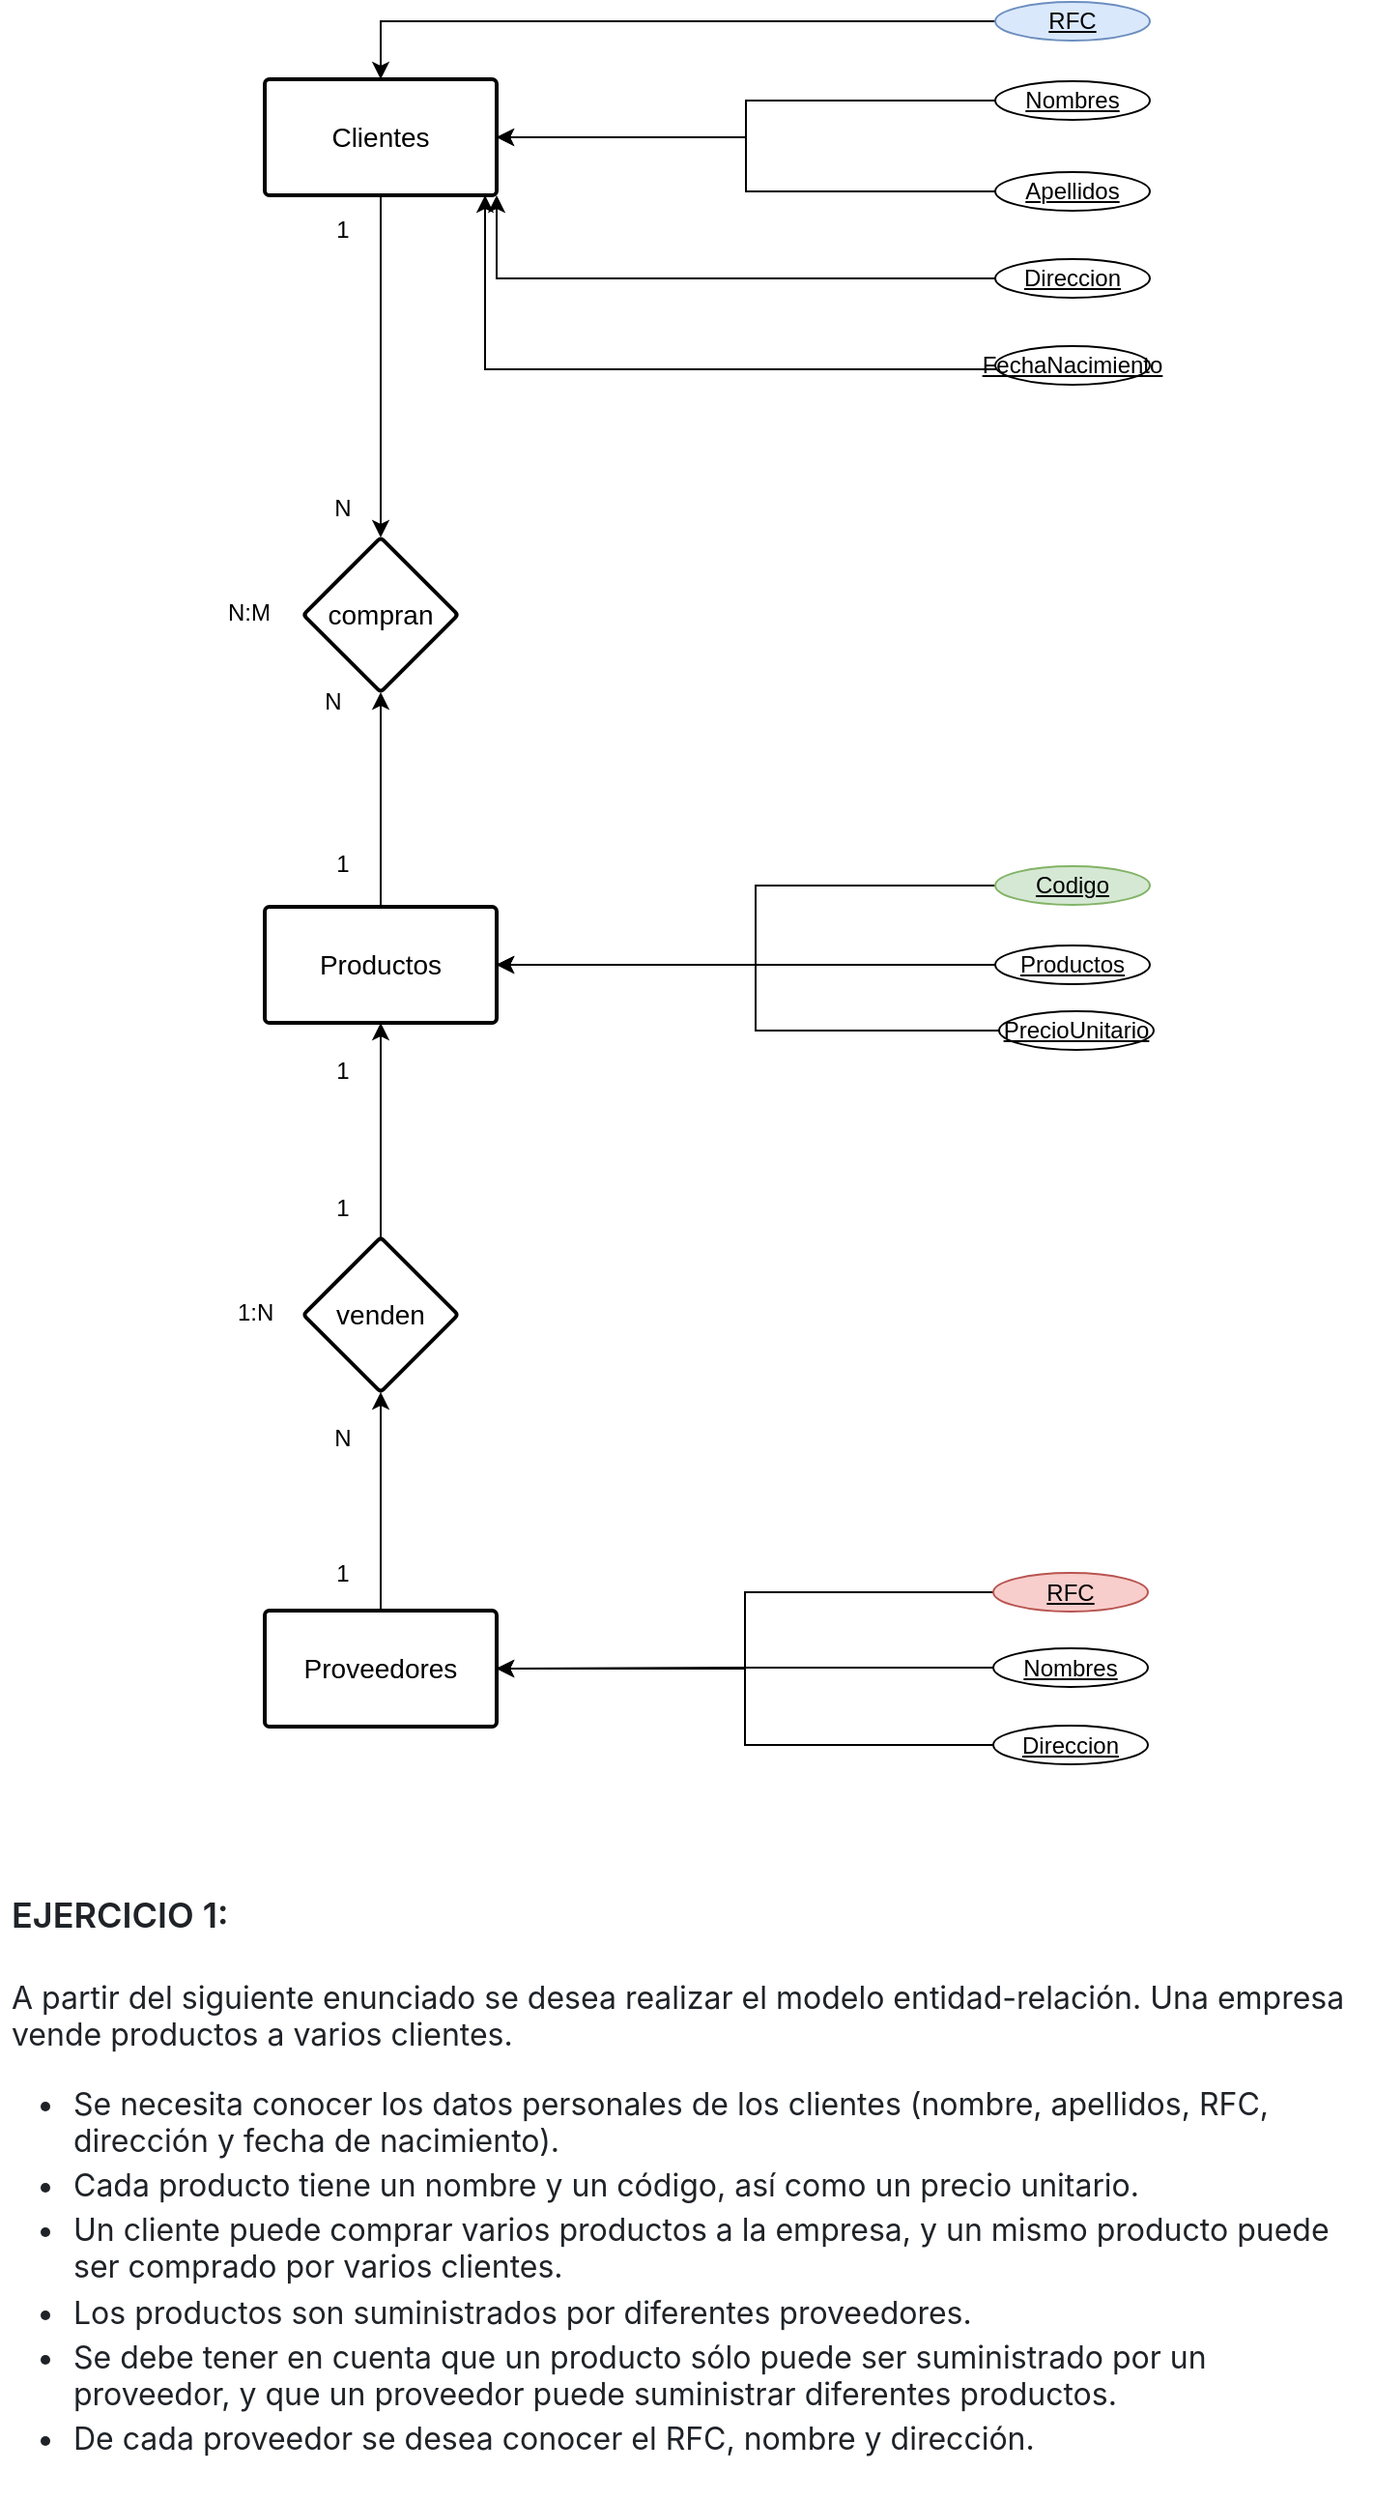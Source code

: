 <mxfile version="22.0.4" type="github" pages="4">
  <diagram name="Ejercicio 1" id="FrBDQu9QCX3IIZR1dz-c">
    <mxGraphModel dx="1313" dy="891" grid="1" gridSize="10" guides="1" tooltips="1" connect="1" arrows="1" fold="1" page="1" pageScale="1" pageWidth="827" pageHeight="1169" math="0" shadow="0">
      <root>
        <mxCell id="0" />
        <mxCell id="1" parent="0" />
        <mxCell id="JGm3yhqLxZ4rhfQcIqwh-120" value="" style="edgeStyle=orthogonalEdgeStyle;rounded=0;orthogonalLoop=1;jettySize=auto;html=1;" parent="1" source="JGm3yhqLxZ4rhfQcIqwh-121" target="JGm3yhqLxZ4rhfQcIqwh-130" edge="1">
          <mxGeometry relative="1" as="geometry" />
        </mxCell>
        <mxCell id="JGm3yhqLxZ4rhfQcIqwh-121" value="RFC" style="ellipse;whiteSpace=wrap;html=1;align=center;fontStyle=4;fillColor=#dae8fc;strokeColor=#6c8ebf;" parent="1" vertex="1">
          <mxGeometry x="574" y="92" width="80" height="20" as="geometry" />
        </mxCell>
        <mxCell id="JGm3yhqLxZ4rhfQcIqwh-122" value="" style="edgeStyle=orthogonalEdgeStyle;rounded=0;orthogonalLoop=1;jettySize=auto;html=1;" parent="1" source="JGm3yhqLxZ4rhfQcIqwh-130" target="JGm3yhqLxZ4rhfQcIqwh-124" edge="1">
          <mxGeometry relative="1" as="geometry">
            <mxPoint x="196" y="117.0" as="sourcePoint" />
          </mxGeometry>
        </mxCell>
        <mxCell id="JGm3yhqLxZ4rhfQcIqwh-123" value="" style="edgeStyle=orthogonalEdgeStyle;rounded=0;orthogonalLoop=1;jettySize=auto;html=1;" parent="1" source="JGm3yhqLxZ4rhfQcIqwh-126" target="JGm3yhqLxZ4rhfQcIqwh-124" edge="1">
          <mxGeometry relative="1" as="geometry" />
        </mxCell>
        <mxCell id="JGm3yhqLxZ4rhfQcIqwh-124" value="compran" style="rhombus;whiteSpace=wrap;html=1;fontSize=14;fontStyle=0;startSize=50;rounded=1;strokeWidth=2;shadow=0;dashed=0;arcSize=4;" parent="1" vertex="1">
          <mxGeometry x="216" y="369" width="80" height="80" as="geometry" />
        </mxCell>
        <mxCell id="JGm3yhqLxZ4rhfQcIqwh-125" value="" style="edgeStyle=orthogonalEdgeStyle;rounded=0;orthogonalLoop=1;jettySize=auto;html=1;" parent="1" source="JGm3yhqLxZ4rhfQcIqwh-128" target="JGm3yhqLxZ4rhfQcIqwh-126" edge="1">
          <mxGeometry relative="1" as="geometry" />
        </mxCell>
        <mxCell id="JGm3yhqLxZ4rhfQcIqwh-126" value="Productos" style="whiteSpace=wrap;html=1;fontSize=14;fontStyle=0;startSize=50;rounded=1;strokeWidth=2;shadow=0;dashed=0;arcSize=4;" parent="1" vertex="1">
          <mxGeometry x="196" y="560" width="120" height="60" as="geometry" />
        </mxCell>
        <mxCell id="JGm3yhqLxZ4rhfQcIqwh-127" value="" style="edgeStyle=orthogonalEdgeStyle;rounded=0;orthogonalLoop=1;jettySize=auto;html=1;" parent="1" source="JGm3yhqLxZ4rhfQcIqwh-129" target="JGm3yhqLxZ4rhfQcIqwh-128" edge="1">
          <mxGeometry relative="1" as="geometry" />
        </mxCell>
        <mxCell id="JGm3yhqLxZ4rhfQcIqwh-128" value="venden" style="rhombus;whiteSpace=wrap;html=1;fontSize=14;fontStyle=0;startSize=50;rounded=1;strokeWidth=2;shadow=0;dashed=0;arcSize=4;" parent="1" vertex="1">
          <mxGeometry x="216" y="731" width="80" height="80" as="geometry" />
        </mxCell>
        <mxCell id="JGm3yhqLxZ4rhfQcIqwh-129" value="Proveedores" style="whiteSpace=wrap;html=1;fontSize=14;fontStyle=0;startSize=50;rounded=1;strokeWidth=2;shadow=0;dashed=0;arcSize=4;" parent="1" vertex="1">
          <mxGeometry x="196" y="924" width="120" height="60" as="geometry" />
        </mxCell>
        <mxCell id="JGm3yhqLxZ4rhfQcIqwh-130" value="Clientes" style="whiteSpace=wrap;html=1;fontSize=14;fontStyle=0;startSize=50;rounded=1;strokeWidth=2;shadow=0;dashed=0;arcSize=4;" parent="1" vertex="1">
          <mxGeometry x="196" y="132" width="120" height="60" as="geometry" />
        </mxCell>
        <mxCell id="JGm3yhqLxZ4rhfQcIqwh-131" value="1" style="text;html=1;align=center;verticalAlign=middle;resizable=0;points=[];autosize=1;strokeColor=none;fillColor=none;" parent="1" vertex="1">
          <mxGeometry x="221" y="195" width="30" height="30" as="geometry" />
        </mxCell>
        <mxCell id="JGm3yhqLxZ4rhfQcIqwh-132" value="" style="edgeStyle=orthogonalEdgeStyle;rounded=0;orthogonalLoop=1;jettySize=auto;html=1;" parent="1" source="JGm3yhqLxZ4rhfQcIqwh-133" target="JGm3yhqLxZ4rhfQcIqwh-130" edge="1">
          <mxGeometry relative="1" as="geometry">
            <Array as="points">
              <mxPoint x="310" y="282" />
            </Array>
          </mxGeometry>
        </mxCell>
        <mxCell id="JGm3yhqLxZ4rhfQcIqwh-133" value="FechaNacimiento" style="ellipse;whiteSpace=wrap;html=1;align=center;fontStyle=4;" parent="1" vertex="1">
          <mxGeometry x="574" y="270" width="80" height="20" as="geometry" />
        </mxCell>
        <mxCell id="JGm3yhqLxZ4rhfQcIqwh-134" value="" style="edgeStyle=orthogonalEdgeStyle;rounded=0;orthogonalLoop=1;jettySize=auto;html=1;" parent="1" source="JGm3yhqLxZ4rhfQcIqwh-135" target="JGm3yhqLxZ4rhfQcIqwh-130" edge="1">
          <mxGeometry relative="1" as="geometry">
            <Array as="points">
              <mxPoint x="316" y="235" />
            </Array>
          </mxGeometry>
        </mxCell>
        <mxCell id="JGm3yhqLxZ4rhfQcIqwh-135" value="Direccion" style="ellipse;whiteSpace=wrap;html=1;align=center;fontStyle=4;" parent="1" vertex="1">
          <mxGeometry x="574" y="225" width="80" height="20" as="geometry" />
        </mxCell>
        <mxCell id="JGm3yhqLxZ4rhfQcIqwh-136" value="" style="edgeStyle=orthogonalEdgeStyle;rounded=0;orthogonalLoop=1;jettySize=auto;html=1;" parent="1" source="JGm3yhqLxZ4rhfQcIqwh-137" target="JGm3yhqLxZ4rhfQcIqwh-130" edge="1">
          <mxGeometry relative="1" as="geometry" />
        </mxCell>
        <mxCell id="JGm3yhqLxZ4rhfQcIqwh-137" value="Apellidos&lt;br&gt;" style="ellipse;whiteSpace=wrap;html=1;align=center;fontStyle=4;" parent="1" vertex="1">
          <mxGeometry x="574" y="180" width="80" height="20" as="geometry" />
        </mxCell>
        <mxCell id="JGm3yhqLxZ4rhfQcIqwh-138" value="" style="edgeStyle=orthogonalEdgeStyle;rounded=0;orthogonalLoop=1;jettySize=auto;html=1;" parent="1" source="JGm3yhqLxZ4rhfQcIqwh-139" target="JGm3yhqLxZ4rhfQcIqwh-130" edge="1">
          <mxGeometry relative="1" as="geometry" />
        </mxCell>
        <mxCell id="JGm3yhqLxZ4rhfQcIqwh-139" value="Nombres" style="ellipse;whiteSpace=wrap;html=1;align=center;fontStyle=4;" parent="1" vertex="1">
          <mxGeometry x="574" y="133" width="80" height="20" as="geometry" />
        </mxCell>
        <mxCell id="JGm3yhqLxZ4rhfQcIqwh-140" value="" style="edgeStyle=orthogonalEdgeStyle;rounded=0;orthogonalLoop=1;jettySize=auto;html=1;" parent="1" source="JGm3yhqLxZ4rhfQcIqwh-141" target="JGm3yhqLxZ4rhfQcIqwh-129" edge="1">
          <mxGeometry relative="1" as="geometry" />
        </mxCell>
        <mxCell id="JGm3yhqLxZ4rhfQcIqwh-141" value="Direccion" style="ellipse;whiteSpace=wrap;html=1;align=center;fontStyle=4;" parent="1" vertex="1">
          <mxGeometry x="573" y="983.5" width="80" height="20" as="geometry" />
        </mxCell>
        <mxCell id="JGm3yhqLxZ4rhfQcIqwh-142" value="" style="edgeStyle=orthogonalEdgeStyle;rounded=0;orthogonalLoop=1;jettySize=auto;html=1;" parent="1" source="JGm3yhqLxZ4rhfQcIqwh-143" target="JGm3yhqLxZ4rhfQcIqwh-129" edge="1">
          <mxGeometry relative="1" as="geometry" />
        </mxCell>
        <mxCell id="JGm3yhqLxZ4rhfQcIqwh-143" value="Nombres" style="ellipse;whiteSpace=wrap;html=1;align=center;fontStyle=4;" parent="1" vertex="1">
          <mxGeometry x="573" y="943.5" width="80" height="20" as="geometry" />
        </mxCell>
        <mxCell id="JGm3yhqLxZ4rhfQcIqwh-144" value="" style="edgeStyle=orthogonalEdgeStyle;rounded=0;orthogonalLoop=1;jettySize=auto;html=1;" parent="1" source="JGm3yhqLxZ4rhfQcIqwh-145" target="JGm3yhqLxZ4rhfQcIqwh-129" edge="1">
          <mxGeometry relative="1" as="geometry" />
        </mxCell>
        <mxCell id="JGm3yhqLxZ4rhfQcIqwh-145" value="RFC" style="ellipse;whiteSpace=wrap;html=1;align=center;fontStyle=4;fillColor=#f8cecc;strokeColor=#b85450;" parent="1" vertex="1">
          <mxGeometry x="573" y="904.5" width="80" height="20" as="geometry" />
        </mxCell>
        <mxCell id="JGm3yhqLxZ4rhfQcIqwh-146" value="" style="edgeStyle=orthogonalEdgeStyle;rounded=0;orthogonalLoop=1;jettySize=auto;html=1;exitX=0;exitY=0.5;exitDx=0;exitDy=0;" parent="1" source="JGm3yhqLxZ4rhfQcIqwh-147" target="JGm3yhqLxZ4rhfQcIqwh-126" edge="1">
          <mxGeometry relative="1" as="geometry">
            <Array as="points">
              <mxPoint x="450" y="549" />
              <mxPoint x="450" y="590" />
            </Array>
          </mxGeometry>
        </mxCell>
        <mxCell id="JGm3yhqLxZ4rhfQcIqwh-147" value="Codigo" style="ellipse;whiteSpace=wrap;html=1;align=center;fontStyle=4;fillColor=#d5e8d4;strokeColor=#82b366;" parent="1" vertex="1">
          <mxGeometry x="574" y="539" width="80" height="20" as="geometry" />
        </mxCell>
        <mxCell id="JGm3yhqLxZ4rhfQcIqwh-148" value="" style="edgeStyle=orthogonalEdgeStyle;rounded=0;orthogonalLoop=1;jettySize=auto;html=1;" parent="1" edge="1">
          <mxGeometry relative="1" as="geometry">
            <mxPoint x="574" y="590" as="sourcePoint" />
            <mxPoint x="316" y="590" as="targetPoint" />
          </mxGeometry>
        </mxCell>
        <mxCell id="JGm3yhqLxZ4rhfQcIqwh-149" value="Productos" style="ellipse;whiteSpace=wrap;html=1;align=center;fontStyle=4;" parent="1" vertex="1">
          <mxGeometry x="574" y="580" width="80" height="20" as="geometry" />
        </mxCell>
        <mxCell id="JGm3yhqLxZ4rhfQcIqwh-151" value="PrecioUnitario" style="ellipse;whiteSpace=wrap;html=1;align=center;fontStyle=4;" parent="1" vertex="1">
          <mxGeometry x="576" y="614" width="80" height="20" as="geometry" />
        </mxCell>
        <mxCell id="JGm3yhqLxZ4rhfQcIqwh-153" value="N" style="text;html=1;align=center;verticalAlign=middle;resizable=0;points=[];autosize=1;strokeColor=none;fillColor=none;" parent="1" vertex="1">
          <mxGeometry x="221" y="339" width="30" height="30" as="geometry" />
        </mxCell>
        <mxCell id="JGm3yhqLxZ4rhfQcIqwh-168" value="" style="edgeStyle=orthogonalEdgeStyle;rounded=0;orthogonalLoop=1;jettySize=auto;html=1;" parent="1" source="JGm3yhqLxZ4rhfQcIqwh-151" target="JGm3yhqLxZ4rhfQcIqwh-126" edge="1">
          <mxGeometry relative="1" as="geometry">
            <mxPoint x="584" y="580" as="sourcePoint" />
            <mxPoint x="326" y="600" as="targetPoint" />
            <Array as="points">
              <mxPoint x="450" y="624" />
              <mxPoint x="450" y="590" />
            </Array>
          </mxGeometry>
        </mxCell>
        <mxCell id="JGm3yhqLxZ4rhfQcIqwh-169" value="N:M" style="text;strokeColor=none;fillColor=none;spacingLeft=4;spacingRight=4;overflow=hidden;rotatable=0;points=[[0,0.5],[1,0.5]];portConstraint=eastwest;fontSize=12;whiteSpace=wrap;html=1;" parent="1" vertex="1">
          <mxGeometry x="171" y="394" width="40" height="30" as="geometry" />
        </mxCell>
        <mxCell id="JGm3yhqLxZ4rhfQcIqwh-170" value="N" style="text;html=1;align=center;verticalAlign=middle;resizable=0;points=[];autosize=1;strokeColor=none;fillColor=none;" parent="1" vertex="1">
          <mxGeometry x="216" y="439" width="30" height="30" as="geometry" />
        </mxCell>
        <mxCell id="JGm3yhqLxZ4rhfQcIqwh-171" value="1" style="text;html=1;align=center;verticalAlign=middle;resizable=0;points=[];autosize=1;strokeColor=none;fillColor=none;" parent="1" vertex="1">
          <mxGeometry x="221" y="523" width="30" height="30" as="geometry" />
        </mxCell>
        <mxCell id="JGm3yhqLxZ4rhfQcIqwh-172" value="1" style="text;html=1;align=center;verticalAlign=middle;resizable=0;points=[];autosize=1;strokeColor=none;fillColor=none;" parent="1" vertex="1">
          <mxGeometry x="221" y="630" width="30" height="30" as="geometry" />
        </mxCell>
        <mxCell id="JGm3yhqLxZ4rhfQcIqwh-173" value="1" style="text;html=1;align=center;verticalAlign=middle;resizable=0;points=[];autosize=1;strokeColor=none;fillColor=none;" parent="1" vertex="1">
          <mxGeometry x="221" y="701" width="30" height="30" as="geometry" />
        </mxCell>
        <mxCell id="JGm3yhqLxZ4rhfQcIqwh-174" value="1:N" style="text;strokeColor=none;fillColor=none;spacingLeft=4;spacingRight=4;overflow=hidden;rotatable=0;points=[[0,0.5],[1,0.5]];portConstraint=eastwest;fontSize=12;whiteSpace=wrap;html=1;" parent="1" vertex="1">
          <mxGeometry x="176" y="756" width="40" height="30" as="geometry" />
        </mxCell>
        <mxCell id="JGm3yhqLxZ4rhfQcIqwh-175" value="N" style="text;html=1;align=center;verticalAlign=middle;resizable=0;points=[];autosize=1;strokeColor=none;fillColor=none;" parent="1" vertex="1">
          <mxGeometry x="221" y="820" width="30" height="30" as="geometry" />
        </mxCell>
        <mxCell id="JGm3yhqLxZ4rhfQcIqwh-176" value="1" style="text;html=1;align=center;verticalAlign=middle;resizable=0;points=[];autosize=1;strokeColor=none;fillColor=none;" parent="1" vertex="1">
          <mxGeometry x="221" y="890" width="30" height="30" as="geometry" />
        </mxCell>
        <mxCell id="JGm3yhqLxZ4rhfQcIqwh-178" value="&lt;br&gt;&lt;h2 style=&quot;box-sizing: border-box; margin-bottom: 16px; font-size: 1.5em; font-weight: var(--base-text-weight-semibold, 600); line-height: 1.25; padding-bottom: 0.3em; border-bottom: 1px solid var(--borderColor-muted, var(--color-border-muted)); color: rgb(31, 35, 40); font-family: -apple-system, BlinkMacSystemFont, &amp;quot;Segoe UI&amp;quot;, &amp;quot;Noto Sans&amp;quot;, Helvetica, Arial, sans-serif, &amp;quot;Apple Color Emoji&amp;quot;, &amp;quot;Segoe UI Emoji&amp;quot;; font-style: normal; font-variant-ligatures: normal; font-variant-caps: normal; letter-spacing: normal; orphans: 2; text-align: start; text-indent: 0px; text-transform: none; widows: 2; word-spacing: 0px; -webkit-text-stroke-width: 0px; text-decoration-thickness: initial; text-decoration-style: initial; text-decoration-color: initial; margin-top: 0px !important;&quot; dir=&quot;auto&quot; tabindex=&quot;-1&quot;&gt;EJERCICIO 1:&lt;/h2&gt;&lt;p style=&quot;box-sizing: border-box; margin-top: 0px; margin-bottom: 16px; color: rgb(31, 35, 40); font-family: -apple-system, BlinkMacSystemFont, &amp;quot;Segoe UI&amp;quot;, &amp;quot;Noto Sans&amp;quot;, Helvetica, Arial, sans-serif, &amp;quot;Apple Color Emoji&amp;quot;, &amp;quot;Segoe UI Emoji&amp;quot;; font-size: 16px; font-style: normal; font-variant-ligatures: normal; font-variant-caps: normal; font-weight: 400; letter-spacing: normal; orphans: 2; text-align: start; text-indent: 0px; text-transform: none; widows: 2; word-spacing: 0px; -webkit-text-stroke-width: 0px; text-decoration-thickness: initial; text-decoration-style: initial; text-decoration-color: initial;&quot; dir=&quot;auto&quot;&gt;A partir del siguiente enunciado se desea realizar el modelo entidad-relación. Una empresa vende productos a varios clientes.&lt;/p&gt;&lt;ul style=&quot;box-sizing: border-box; padding-left: 2em; margin-top: 0px; margin-bottom: 16px; color: rgb(31, 35, 40); font-family: -apple-system, BlinkMacSystemFont, &amp;quot;Segoe UI&amp;quot;, &amp;quot;Noto Sans&amp;quot;, Helvetica, Arial, sans-serif, &amp;quot;Apple Color Emoji&amp;quot;, &amp;quot;Segoe UI Emoji&amp;quot;; font-size: 16px; font-style: normal; font-variant-ligatures: normal; font-variant-caps: normal; font-weight: 400; letter-spacing: normal; orphans: 2; text-align: start; text-indent: 0px; text-transform: none; widows: 2; word-spacing: 0px; -webkit-text-stroke-width: 0px; text-decoration-thickness: initial; text-decoration-style: initial; text-decoration-color: initial;&quot; dir=&quot;auto&quot;&gt;&lt;li style=&quot;box-sizing: border-box;&quot;&gt;Se necesita conocer los datos personales de los clientes (nombre, apellidos, RFC, dirección y fecha de nacimiento).&lt;/li&gt;&lt;li style=&quot;box-sizing: border-box; margin-top: 0.25em;&quot;&gt;Cada producto tiene un nombre y un código, así como un precio unitario.&lt;/li&gt;&lt;li style=&quot;box-sizing: border-box; margin-top: 0.25em;&quot;&gt;Un cliente puede comprar varios productos a la empresa, y un mismo producto puede ser comprado por varios clientes.&lt;/li&gt;&lt;li style=&quot;box-sizing: border-box; margin-top: 0.25em;&quot;&gt;Los productos son suministrados por diferentes proveedores.&lt;/li&gt;&lt;li style=&quot;box-sizing: border-box; margin-top: 0.25em;&quot;&gt;Se debe tener en cuenta que un producto sólo puede ser suministrado por un proveedor, y que un proveedor puede suministrar diferentes productos.&lt;/li&gt;&lt;li style=&quot;box-sizing: border-box; margin-top: 0.25em;&quot;&gt;De cada proveedor se desea conocer el RFC, nombre y dirección.&lt;/li&gt;&lt;/ul&gt;&lt;br&gt;" style="text;strokeColor=none;fillColor=none;spacingLeft=4;spacingRight=4;overflow=hidden;rotatable=0;points=[[0,0.5],[1,0.5]];portConstraint=eastwest;fontSize=12;whiteSpace=wrap;html=1;" parent="1" vertex="1">
          <mxGeometry x="59" y="1050" width="710" height="330" as="geometry" />
        </mxCell>
      </root>
    </mxGraphModel>
  </diagram>
  <diagram name="Ejercicio 2" id="ZU4HaWqWSHEntnn0O3Zw">
    <mxGraphModel dx="1050" dy="713" grid="1" gridSize="10" guides="1" tooltips="1" connect="1" arrows="1" fold="1" page="1" pageScale="1" pageWidth="827" pageHeight="1169" math="0" shadow="0">
      <root>
        <mxCell id="gc2SLW487JzXh35Aju6h-0" />
        <mxCell id="gc2SLW487JzXh35Aju6h-1" parent="gc2SLW487JzXh35Aju6h-0" />
        <mxCell id="gc2SLW487JzXh35Aju6h-2" value="" style="edgeStyle=orthogonalEdgeStyle;rounded=0;orthogonalLoop=1;jettySize=auto;html=1;" parent="gc2SLW487JzXh35Aju6h-1" source="gc2SLW487JzXh35Aju6h-3" target="gc2SLW487JzXh35Aju6h-12" edge="1">
          <mxGeometry relative="1" as="geometry" />
        </mxCell>
        <mxCell id="gc2SLW487JzXh35Aju6h-3" value="Matrícula" style="ellipse;whiteSpace=wrap;html=1;align=center;fontStyle=4;fillColor=#dae8fc;strokeColor=#6c8ebf;" parent="gc2SLW487JzXh35Aju6h-1" vertex="1">
          <mxGeometry x="574" y="92" width="80" height="20" as="geometry" />
        </mxCell>
        <mxCell id="gc2SLW487JzXh35Aju6h-4" value="" style="edgeStyle=orthogonalEdgeStyle;rounded=0;orthogonalLoop=1;jettySize=auto;html=1;" parent="gc2SLW487JzXh35Aju6h-1" source="gc2SLW487JzXh35Aju6h-12" target="gc2SLW487JzXh35Aju6h-6" edge="1">
          <mxGeometry relative="1" as="geometry">
            <mxPoint x="196" y="117.0" as="sourcePoint" />
          </mxGeometry>
        </mxCell>
        <mxCell id="gc2SLW487JzXh35Aju6h-5" value="" style="edgeStyle=orthogonalEdgeStyle;rounded=0;orthogonalLoop=1;jettySize=auto;html=1;" parent="gc2SLW487JzXh35Aju6h-1" source="gc2SLW487JzXh35Aju6h-8" target="gc2SLW487JzXh35Aju6h-6" edge="1">
          <mxGeometry relative="1" as="geometry" />
        </mxCell>
        <mxCell id="gc2SLW487JzXh35Aju6h-6" value="compran" style="rhombus;whiteSpace=wrap;html=1;fontSize=14;fontStyle=0;startSize=50;rounded=1;strokeWidth=2;shadow=0;dashed=0;arcSize=4;" parent="gc2SLW487JzXh35Aju6h-1" vertex="1">
          <mxGeometry x="216" y="369" width="80" height="80" as="geometry" />
        </mxCell>
        <mxCell id="gc2SLW487JzXh35Aju6h-7" value="" style="edgeStyle=orthogonalEdgeStyle;rounded=0;orthogonalLoop=1;jettySize=auto;html=1;" parent="gc2SLW487JzXh35Aju6h-1" source="gc2SLW487JzXh35Aju6h-10" target="gc2SLW487JzXh35Aju6h-8" edge="1">
          <mxGeometry relative="1" as="geometry" />
        </mxCell>
        <mxCell id="gc2SLW487JzXh35Aju6h-8" value="Cliente" style="whiteSpace=wrap;html=1;fontSize=14;fontStyle=0;startSize=50;rounded=1;strokeWidth=2;shadow=0;dashed=0;arcSize=4;" parent="gc2SLW487JzXh35Aju6h-1" vertex="1">
          <mxGeometry x="196" y="560" width="120" height="60" as="geometry" />
        </mxCell>
        <mxCell id="gc2SLW487JzXh35Aju6h-9" value="" style="edgeStyle=orthogonalEdgeStyle;rounded=0;orthogonalLoop=1;jettySize=auto;html=1;" parent="gc2SLW487JzXh35Aju6h-1" source="gc2SLW487JzXh35Aju6h-11" target="gc2SLW487JzXh35Aju6h-10" edge="1">
          <mxGeometry relative="1" as="geometry" />
        </mxCell>
        <mxCell id="gc2SLW487JzXh35Aju6h-10" value="Realiza" style="rhombus;whiteSpace=wrap;html=1;fontSize=14;fontStyle=0;startSize=50;rounded=1;strokeWidth=2;shadow=0;dashed=0;arcSize=4;" parent="gc2SLW487JzXh35Aju6h-1" vertex="1">
          <mxGeometry x="216" y="731" width="80" height="80" as="geometry" />
        </mxCell>
        <mxCell id="gc2SLW487JzXh35Aju6h-11" value="Revisiones" style="whiteSpace=wrap;html=1;fontSize=14;fontStyle=0;startSize=50;rounded=1;strokeWidth=2;shadow=0;dashed=0;arcSize=4;" parent="gc2SLW487JzXh35Aju6h-1" vertex="1">
          <mxGeometry x="196" y="924" width="120" height="60" as="geometry" />
        </mxCell>
        <mxCell id="gc2SLW487JzXh35Aju6h-12" value="Coches" style="whiteSpace=wrap;html=1;fontSize=14;fontStyle=0;startSize=50;rounded=1;strokeWidth=2;shadow=0;dashed=0;arcSize=4;" parent="gc2SLW487JzXh35Aju6h-1" vertex="1">
          <mxGeometry x="196" y="132" width="120" height="60" as="geometry" />
        </mxCell>
        <mxCell id="gc2SLW487JzXh35Aju6h-13" value="1" style="text;html=1;align=center;verticalAlign=middle;resizable=0;points=[];autosize=1;strokeColor=none;fillColor=none;" parent="gc2SLW487JzXh35Aju6h-1" vertex="1">
          <mxGeometry x="221" y="195" width="30" height="30" as="geometry" />
        </mxCell>
        <mxCell id="gc2SLW487JzXh35Aju6h-14" value="" style="edgeStyle=orthogonalEdgeStyle;rounded=0;orthogonalLoop=1;jettySize=auto;html=1;" parent="gc2SLW487JzXh35Aju6h-1" source="gc2SLW487JzXh35Aju6h-15" target="gc2SLW487JzXh35Aju6h-12" edge="1">
          <mxGeometry relative="1" as="geometry">
            <Array as="points">
              <mxPoint x="300" y="282" />
            </Array>
          </mxGeometry>
        </mxCell>
        <mxCell id="gc2SLW487JzXh35Aju6h-15" value="PrecioVenta" style="ellipse;whiteSpace=wrap;html=1;align=center;fontStyle=4;" parent="gc2SLW487JzXh35Aju6h-1" vertex="1">
          <mxGeometry x="574" y="270" width="80" height="20" as="geometry" />
        </mxCell>
        <mxCell id="gc2SLW487JzXh35Aju6h-16" value="" style="edgeStyle=orthogonalEdgeStyle;rounded=0;orthogonalLoop=1;jettySize=auto;html=1;" parent="gc2SLW487JzXh35Aju6h-1" source="gc2SLW487JzXh35Aju6h-17" target="gc2SLW487JzXh35Aju6h-12" edge="1">
          <mxGeometry relative="1" as="geometry">
            <Array as="points">
              <mxPoint x="316" y="235" />
            </Array>
          </mxGeometry>
        </mxCell>
        <mxCell id="gc2SLW487JzXh35Aju6h-17" value="Color" style="ellipse;whiteSpace=wrap;html=1;align=center;fontStyle=4;" parent="gc2SLW487JzXh35Aju6h-1" vertex="1">
          <mxGeometry x="574" y="225" width="80" height="20" as="geometry" />
        </mxCell>
        <mxCell id="gc2SLW487JzXh35Aju6h-18" value="" style="edgeStyle=orthogonalEdgeStyle;rounded=0;orthogonalLoop=1;jettySize=auto;html=1;" parent="gc2SLW487JzXh35Aju6h-1" source="gc2SLW487JzXh35Aju6h-19" target="gc2SLW487JzXh35Aju6h-12" edge="1">
          <mxGeometry relative="1" as="geometry" />
        </mxCell>
        <mxCell id="gc2SLW487JzXh35Aju6h-19" value="Modelo" style="ellipse;whiteSpace=wrap;html=1;align=center;fontStyle=4;" parent="gc2SLW487JzXh35Aju6h-1" vertex="1">
          <mxGeometry x="574" y="180" width="80" height="20" as="geometry" />
        </mxCell>
        <mxCell id="gc2SLW487JzXh35Aju6h-20" value="" style="edgeStyle=orthogonalEdgeStyle;rounded=0;orthogonalLoop=1;jettySize=auto;html=1;" parent="gc2SLW487JzXh35Aju6h-1" source="gc2SLW487JzXh35Aju6h-21" target="gc2SLW487JzXh35Aju6h-12" edge="1">
          <mxGeometry relative="1" as="geometry" />
        </mxCell>
        <mxCell id="gc2SLW487JzXh35Aju6h-21" value="Marca" style="ellipse;whiteSpace=wrap;html=1;align=center;fontStyle=4;" parent="gc2SLW487JzXh35Aju6h-1" vertex="1">
          <mxGeometry x="574" y="133" width="80" height="20" as="geometry" />
        </mxCell>
        <mxCell id="gc2SLW487JzXh35Aju6h-24" value="" style="edgeStyle=orthogonalEdgeStyle;rounded=0;orthogonalLoop=1;jettySize=auto;html=1;" parent="gc2SLW487JzXh35Aju6h-1" source="gc2SLW487JzXh35Aju6h-25" target="gc2SLW487JzXh35Aju6h-11" edge="1">
          <mxGeometry relative="1" as="geometry" />
        </mxCell>
        <mxCell id="CGQ67VTiZ_xSC93H8Ttb-6" value="" style="edgeStyle=orthogonalEdgeStyle;rounded=0;orthogonalLoop=1;jettySize=auto;html=1;" parent="gc2SLW487JzXh35Aju6h-1" edge="1">
          <mxGeometry relative="1" as="geometry">
            <mxPoint x="652.0" y="980.029" as="sourcePoint" />
            <mxPoint x="759" y="940" as="targetPoint" />
            <Array as="points">
              <mxPoint x="759" y="980" />
            </Array>
          </mxGeometry>
        </mxCell>
        <mxCell id="gc2SLW487JzXh35Aju6h-25" value="Cambios" style="ellipse;whiteSpace=wrap;html=1;align=center;fontStyle=4;" parent="gc2SLW487JzXh35Aju6h-1" vertex="1">
          <mxGeometry x="573" y="970" width="80" height="20" as="geometry" />
        </mxCell>
        <mxCell id="gc2SLW487JzXh35Aju6h-26" value="" style="edgeStyle=orthogonalEdgeStyle;rounded=0;orthogonalLoop=1;jettySize=auto;html=1;" parent="gc2SLW487JzXh35Aju6h-1" source="gc2SLW487JzXh35Aju6h-27" target="gc2SLW487JzXh35Aju6h-11" edge="1">
          <mxGeometry relative="1" as="geometry" />
        </mxCell>
        <mxCell id="gc2SLW487JzXh35Aju6h-27" value="Codigo" style="ellipse;whiteSpace=wrap;html=1;align=center;fontStyle=4;fillColor=#f8cecc;strokeColor=#b85450;" parent="gc2SLW487JzXh35Aju6h-1" vertex="1">
          <mxGeometry x="573" y="904.5" width="80" height="20" as="geometry" />
        </mxCell>
        <mxCell id="gc2SLW487JzXh35Aju6h-28" value="" style="edgeStyle=orthogonalEdgeStyle;rounded=0;orthogonalLoop=1;jettySize=auto;html=1;exitX=0;exitY=0.5;exitDx=0;exitDy=0;" parent="gc2SLW487JzXh35Aju6h-1" source="gc2SLW487JzXh35Aju6h-29" target="gc2SLW487JzXh35Aju6h-8" edge="1">
          <mxGeometry relative="1" as="geometry">
            <Array as="points">
              <mxPoint x="300" y="500" />
            </Array>
          </mxGeometry>
        </mxCell>
        <mxCell id="gc2SLW487JzXh35Aju6h-29" value="RFC" style="ellipse;whiteSpace=wrap;html=1;align=center;fontStyle=4;fillColor=#FFFFFF;strokeColor=default;" parent="gc2SLW487JzXh35Aju6h-1" vertex="1">
          <mxGeometry x="574" y="490" width="80" height="20" as="geometry" />
        </mxCell>
        <mxCell id="gc2SLW487JzXh35Aju6h-30" value="" style="edgeStyle=orthogonalEdgeStyle;rounded=0;orthogonalLoop=1;jettySize=auto;html=1;" parent="gc2SLW487JzXh35Aju6h-1" source="gc2SLW487JzXh35Aju6h-31" target="gc2SLW487JzXh35Aju6h-8" edge="1">
          <mxGeometry relative="1" as="geometry">
            <mxPoint x="573" y="553" as="sourcePoint" />
            <mxPoint x="315" y="553" as="targetPoint" />
            <Array as="points">
              <mxPoint x="316" y="536" />
            </Array>
          </mxGeometry>
        </mxCell>
        <mxCell id="gc2SLW487JzXh35Aju6h-31" value="Nombre" style="ellipse;whiteSpace=wrap;html=1;align=center;fontStyle=4;" parent="gc2SLW487JzXh35Aju6h-1" vertex="1">
          <mxGeometry x="575" y="526" width="80" height="20" as="geometry" />
        </mxCell>
        <mxCell id="gc2SLW487JzXh35Aju6h-32" value="Dirección" style="ellipse;whiteSpace=wrap;html=1;align=center;fontStyle=4;" parent="gc2SLW487JzXh35Aju6h-1" vertex="1">
          <mxGeometry x="578" y="569" width="80" height="20" as="geometry" />
        </mxCell>
        <mxCell id="gc2SLW487JzXh35Aju6h-33" value="1" style="text;html=1;align=center;verticalAlign=middle;resizable=0;points=[];autosize=1;strokeColor=none;fillColor=none;" parent="gc2SLW487JzXh35Aju6h-1" vertex="1">
          <mxGeometry x="221" y="339" width="30" height="30" as="geometry" />
        </mxCell>
        <mxCell id="gc2SLW487JzXh35Aju6h-34" value="" style="edgeStyle=orthogonalEdgeStyle;rounded=0;orthogonalLoop=1;jettySize=auto;html=1;" parent="gc2SLW487JzXh35Aju6h-1" source="gc2SLW487JzXh35Aju6h-32" target="gc2SLW487JzXh35Aju6h-8" edge="1">
          <mxGeometry relative="1" as="geometry">
            <mxPoint x="584" y="580" as="sourcePoint" />
            <mxPoint x="326" y="600" as="targetPoint" />
            <Array as="points" />
          </mxGeometry>
        </mxCell>
        <mxCell id="gc2SLW487JzXh35Aju6h-35" value="N:M" style="text;strokeColor=none;fillColor=none;spacingLeft=4;spacingRight=4;overflow=hidden;rotatable=0;points=[[0,0.5],[1,0.5]];portConstraint=eastwest;fontSize=12;whiteSpace=wrap;html=1;" parent="gc2SLW487JzXh35Aju6h-1" vertex="1">
          <mxGeometry x="171" y="394" width="40" height="30" as="geometry" />
        </mxCell>
        <mxCell id="gc2SLW487JzXh35Aju6h-36" value="N" style="text;html=1;align=center;verticalAlign=middle;resizable=0;points=[];autosize=1;strokeColor=none;fillColor=none;" parent="gc2SLW487JzXh35Aju6h-1" vertex="1">
          <mxGeometry x="216" y="439" width="30" height="30" as="geometry" />
        </mxCell>
        <mxCell id="gc2SLW487JzXh35Aju6h-37" value="1" style="text;html=1;align=center;verticalAlign=middle;resizable=0;points=[];autosize=1;strokeColor=none;fillColor=none;" parent="gc2SLW487JzXh35Aju6h-1" vertex="1">
          <mxGeometry x="221" y="523" width="30" height="30" as="geometry" />
        </mxCell>
        <mxCell id="gc2SLW487JzXh35Aju6h-38" value="1" style="text;html=1;align=center;verticalAlign=middle;resizable=0;points=[];autosize=1;strokeColor=none;fillColor=none;" parent="gc2SLW487JzXh35Aju6h-1" vertex="1">
          <mxGeometry x="221" y="630" width="30" height="30" as="geometry" />
        </mxCell>
        <mxCell id="gc2SLW487JzXh35Aju6h-39" value="1" style="text;html=1;align=center;verticalAlign=middle;resizable=0;points=[];autosize=1;strokeColor=none;fillColor=none;" parent="gc2SLW487JzXh35Aju6h-1" vertex="1">
          <mxGeometry x="221" y="701" width="30" height="30" as="geometry" />
        </mxCell>
        <mxCell id="gc2SLW487JzXh35Aju6h-40" value="1:N" style="text;strokeColor=none;fillColor=none;spacingLeft=4;spacingRight=4;overflow=hidden;rotatable=0;points=[[0,0.5],[1,0.5]];portConstraint=eastwest;fontSize=12;whiteSpace=wrap;html=1;" parent="gc2SLW487JzXh35Aju6h-1" vertex="1">
          <mxGeometry x="176" y="756" width="40" height="30" as="geometry" />
        </mxCell>
        <mxCell id="gc2SLW487JzXh35Aju6h-41" value="N" style="text;html=1;align=center;verticalAlign=middle;resizable=0;points=[];autosize=1;strokeColor=none;fillColor=none;" parent="gc2SLW487JzXh35Aju6h-1" vertex="1">
          <mxGeometry x="221" y="820" width="30" height="30" as="geometry" />
        </mxCell>
        <mxCell id="gc2SLW487JzXh35Aju6h-42" value="1" style="text;html=1;align=center;verticalAlign=middle;resizable=0;points=[];autosize=1;strokeColor=none;fillColor=none;" parent="gc2SLW487JzXh35Aju6h-1" vertex="1">
          <mxGeometry x="221" y="890" width="30" height="30" as="geometry" />
        </mxCell>
        <mxCell id="gc2SLW487JzXh35Aju6h-43" value="&lt;h2 style=&quot;box-sizing: border-box; margin-top: 24px; margin-bottom: 16px; font-weight: var(--base-text-weight-semibold, 600); line-height: 1.25; padding-bottom: 0.3em; border-bottom: 1px solid var(--borderColor-muted, var(--color-border-muted)); font-family: -apple-system, BlinkMacSystemFont, &amp;quot;Segoe UI&amp;quot;, &amp;quot;Noto Sans&amp;quot;, Helvetica, Arial, sans-serif, &amp;quot;Apple Color Emoji&amp;quot;, &amp;quot;Segoe UI Emoji&amp;quot;;&quot; dir=&quot;auto&quot; tabindex=&quot;-1&quot;&gt;&lt;font style=&quot;&quot; color=&quot;#0d1117&quot;&gt;EJERCICIO 2:&lt;/font&gt;&lt;/h2&gt;&lt;p style=&quot;box-sizing: border-box; margin-top: 0px; margin-bottom: 16px; font-family: -apple-system, BlinkMacSystemFont, &amp;quot;Segoe UI&amp;quot;, &amp;quot;Noto Sans&amp;quot;, Helvetica, Arial, sans-serif, &amp;quot;Apple Color Emoji&amp;quot;, &amp;quot;Segoe UI Emoji&amp;quot;; font-size: 16px;&quot; dir=&quot;auto&quot;&gt;&lt;font color=&quot;#0d1117&quot;&gt;Se desea diseñar una base de datos para almacenar y gestionar la información empleada por una empresa dedicada a la venta de automóviles, teniendo en cuenta los siguientes aspectos:&lt;/font&gt;&lt;/p&gt;&lt;ul style=&quot;box-sizing: border-box; padding-left: 2em; margin-top: 0px; margin-bottom: 16px; font-family: -apple-system, BlinkMacSystemFont, &amp;quot;Segoe UI&amp;quot;, &amp;quot;Noto Sans&amp;quot;, Helvetica, Arial, sans-serif, &amp;quot;Apple Color Emoji&amp;quot;, &amp;quot;Segoe UI Emoji&amp;quot;; font-size: 16px;&quot; dir=&quot;auto&quot;&gt;&lt;li style=&quot;box-sizing: border-box;&quot;&gt;&lt;font color=&quot;#0d1117&quot;&gt;La empresa dispone de una serie de coches para su venta. Se necesita conocer la matrícula, marca y modelo, el color y el precio de venta de cada coche.&lt;/font&gt;&lt;/li&gt;&lt;li style=&quot;box-sizing: border-box; margin-top: 0.25em;&quot;&gt;&lt;font color=&quot;#0d1117&quot;&gt;Los datos que interesa conocer de cada cliente son el RFC, nombre, dirección, ciudad y número de teléfono: además, los clientes se diferencian por un código interno de la empresa que se incrementa automáticamente cuando un cliente se da de alta en ella.&lt;/font&gt;&lt;/li&gt;&lt;li style=&quot;box-sizing: border-box; margin-top: 0.25em;&quot;&gt;&lt;font color=&quot;#0d1117&quot;&gt;Un cliente puede comprar tantos coches como desee a la empresa.&lt;/font&gt;&lt;/li&gt;&lt;li style=&quot;box-sizing: border-box; margin-top: 0.25em;&quot;&gt;&lt;font color=&quot;#0d1117&quot;&gt;Un coche determinado solo puede ser comprado por un único cliente.&lt;/font&gt;&lt;/li&gt;&lt;li style=&quot;box-sizing: border-box; margin-top: 0.25em;&quot;&gt;&lt;font color=&quot;#0d1117&quot;&gt;El concesionario también se encarga de llevar a cabo las revisiones que se realizan a cada coche.&lt;/font&gt;&lt;/li&gt;&lt;li style=&quot;box-sizing: border-box; margin-top: 0.25em;&quot;&gt;&lt;font color=&quot;#0d1117&quot;&gt;Cada revisión tiene asociado un código que se incrementa automáticamente por cada revisión que se haga.&lt;/font&gt;&lt;/li&gt;&lt;li style=&quot;box-sizing: border-box; margin-top: 0.25em;&quot;&gt;&lt;font color=&quot;#0d1117&quot;&gt;De cada revisión se desea saber si se ha hecho cambio de filtro, si se ha hecho cambio de aceite, si se ha hecho cambio de frenos u otros.&lt;/font&gt;&lt;/li&gt;&lt;li style=&quot;box-sizing: border-box; margin-top: 0.25em;&quot;&gt;&lt;font style=&quot;&quot; color=&quot;#0d1117&quot;&gt;Los coches pueden pasar varias revisiones en el concesionario.&lt;/font&gt;&lt;/li&gt;&lt;/ul&gt;" style="text;strokeColor=none;fillColor=none;spacingLeft=4;spacingRight=4;overflow=hidden;rotatable=0;points=[[0,0.5],[1,0.5]];portConstraint=eastwest;fontSize=12;whiteSpace=wrap;html=1;align=left;" parent="gc2SLW487JzXh35Aju6h-1" vertex="1">
          <mxGeometry x="59" y="1140" width="710" height="450" as="geometry" />
        </mxCell>
        <mxCell id="CGQ67VTiZ_xSC93H8Ttb-0" value="Ciudad" style="ellipse;whiteSpace=wrap;html=1;align=center;fontStyle=4;" parent="gc2SLW487JzXh35Aju6h-1" vertex="1">
          <mxGeometry x="580" y="606" width="80" height="20" as="geometry" />
        </mxCell>
        <mxCell id="CGQ67VTiZ_xSC93H8Ttb-1" value="" style="edgeStyle=orthogonalEdgeStyle;rounded=0;orthogonalLoop=1;jettySize=auto;html=1;" parent="gc2SLW487JzXh35Aju6h-1" source="CGQ67VTiZ_xSC93H8Ttb-0" target="gc2SLW487JzXh35Aju6h-8" edge="1">
          <mxGeometry relative="1" as="geometry">
            <mxPoint x="584" y="611" as="sourcePoint" />
            <mxPoint x="316" y="621" as="targetPoint" />
            <Array as="points" />
          </mxGeometry>
        </mxCell>
        <mxCell id="CGQ67VTiZ_xSC93H8Ttb-2" value="NumeroTelefono" style="ellipse;whiteSpace=wrap;html=1;align=center;fontStyle=4;" parent="gc2SLW487JzXh35Aju6h-1" vertex="1">
          <mxGeometry x="578" y="639" width="80" height="20" as="geometry" />
        </mxCell>
        <mxCell id="CGQ67VTiZ_xSC93H8Ttb-3" value="" style="edgeStyle=orthogonalEdgeStyle;rounded=0;orthogonalLoop=1;jettySize=auto;html=1;" parent="gc2SLW487JzXh35Aju6h-1" source="CGQ67VTiZ_xSC93H8Ttb-2" target="gc2SLW487JzXh35Aju6h-8" edge="1">
          <mxGeometry relative="1" as="geometry">
            <mxPoint x="582" y="644" as="sourcePoint" />
            <mxPoint x="314" y="654" as="targetPoint" />
            <Array as="points">
              <mxPoint x="300" y="649" />
            </Array>
          </mxGeometry>
        </mxCell>
        <mxCell id="CGQ67VTiZ_xSC93H8Ttb-5" value="Aceite" style="ellipse;whiteSpace=wrap;html=1;align=center;fontStyle=4;" parent="gc2SLW487JzXh35Aju6h-1" vertex="1">
          <mxGeometry x="720" y="920" width="80" height="20" as="geometry" />
        </mxCell>
        <mxCell id="CGQ67VTiZ_xSC93H8Ttb-11" value="" style="edgeStyle=orthogonalEdgeStyle;rounded=0;orthogonalLoop=1;jettySize=auto;html=1;" parent="gc2SLW487JzXh35Aju6h-1" source="gc2SLW487JzXh35Aju6h-25" target="CGQ67VTiZ_xSC93H8Ttb-12" edge="1">
          <mxGeometry relative="1" as="geometry">
            <mxPoint x="607.981" y="1010.002" as="sourcePoint" />
            <mxPoint x="632.01" y="1064.34" as="targetPoint" />
            <Array as="points">
              <mxPoint x="608" y="1014" />
              <mxPoint x="570" y="1014" />
              <mxPoint x="570" y="1040" />
              <mxPoint x="520" y="1040" />
            </Array>
          </mxGeometry>
        </mxCell>
        <mxCell id="CGQ67VTiZ_xSC93H8Ttb-12" value="Otros" style="ellipse;whiteSpace=wrap;html=1;align=center;fontStyle=4;" parent="gc2SLW487JzXh35Aju6h-1" vertex="1">
          <mxGeometry x="480" y="1110" width="80" height="20" as="geometry" />
        </mxCell>
        <mxCell id="CGQ67VTiZ_xSC93H8Ttb-13" value="" style="edgeStyle=orthogonalEdgeStyle;rounded=0;orthogonalLoop=1;jettySize=auto;html=1;" parent="gc2SLW487JzXh35Aju6h-1" source="gc2SLW487JzXh35Aju6h-25" target="CGQ67VTiZ_xSC93H8Ttb-14" edge="1">
          <mxGeometry relative="1" as="geometry">
            <mxPoint x="662" y="940" as="sourcePoint" />
            <Array as="points">
              <mxPoint x="680" y="970" />
            </Array>
          </mxGeometry>
        </mxCell>
        <mxCell id="CGQ67VTiZ_xSC93H8Ttb-14" value="Filtro" style="ellipse;whiteSpace=wrap;html=1;align=center;fontStyle=4;" parent="gc2SLW487JzXh35Aju6h-1" vertex="1">
          <mxGeometry x="670" y="895" width="80" height="20" as="geometry" />
        </mxCell>
        <mxCell id="CGQ67VTiZ_xSC93H8Ttb-16" value="" style="edgeStyle=orthogonalEdgeStyle;rounded=0;orthogonalLoop=1;jettySize=auto;html=1;" parent="gc2SLW487JzXh35Aju6h-1" source="gc2SLW487JzXh35Aju6h-25" target="CGQ67VTiZ_xSC93H8Ttb-17" edge="1">
          <mxGeometry relative="1" as="geometry">
            <mxPoint x="663" y="990" as="sourcePoint" />
          </mxGeometry>
        </mxCell>
        <mxCell id="CGQ67VTiZ_xSC93H8Ttb-17" value="Frenos" style="ellipse;whiteSpace=wrap;html=1;align=center;fontStyle=4;" parent="gc2SLW487JzXh35Aju6h-1" vertex="1">
          <mxGeometry x="653" y="1110" width="80" height="20" as="geometry" />
        </mxCell>
        <mxCell id="5ixHluC_Q69RhCQ3_iaI-0" value="" style="edgeStyle=orthogonalEdgeStyle;rounded=0;orthogonalLoop=1;jettySize=auto;html=1;exitX=0;exitY=0.5;exitDx=0;exitDy=0;entryX=0.75;entryY=0;entryDx=0;entryDy=0;" parent="gc2SLW487JzXh35Aju6h-1" source="5ixHluC_Q69RhCQ3_iaI-1" target="gc2SLW487JzXh35Aju6h-8" edge="1">
          <mxGeometry relative="1" as="geometry">
            <Array as="points">
              <mxPoint x="280" y="469" />
              <mxPoint x="280" y="560" />
            </Array>
            <mxPoint x="310" y="529" as="targetPoint" />
          </mxGeometry>
        </mxCell>
        <mxCell id="5ixHluC_Q69RhCQ3_iaI-1" value="Código" style="ellipse;whiteSpace=wrap;html=1;align=center;fontStyle=4;fillColor=#d5e8d4;strokeColor=#82b366;" parent="gc2SLW487JzXh35Aju6h-1" vertex="1">
          <mxGeometry x="573" y="459" width="80" height="20" as="geometry" />
        </mxCell>
      </root>
    </mxGraphModel>
  </diagram>
  <diagram id="fLbRlcyvgQPecwCg8s3Z" name="Página-3">
    <mxGraphModel dx="1050" dy="713" grid="1" gridSize="10" guides="1" tooltips="1" connect="1" arrows="1" fold="1" page="1" pageScale="1" pageWidth="850" pageHeight="1100" math="0" shadow="0">
      <root>
        <mxCell id="0" />
        <mxCell id="1" parent="0" />
        <mxCell id="PhyJ_qbbDByJJby8GNnx-1" value="&lt;table cellspacing=&quot;2&quot; cellpadding=&quot;1&quot; id=&quot;yui_3_17_2_1_1695260443164_112&quot; style=&quot;max-width: 100%; background-color: rgb(255, 255, 255); border-collapse: collapse; border-spacing: 0px; color: rgb(101, 101, 101); font-family: &amp;quot;Source Sans 3&amp;quot;, sans-serif; font-size: 14px; font-style: normal; font-variant-ligatures: normal; font-variant-caps: normal; font-weight: 400; letter-spacing: normal; orphans: 2; text-align: left; text-transform: none; widows: 2; word-spacing: 0px; -webkit-text-stroke-width: 0px; text-decoration-thickness: initial; text-decoration-style: initial; text-decoration-color: initial; border-color: rgb(0, 0, 0); border-width: 1px; width: 837.688px; height: 354px; border-style: solid;&quot;&gt;&lt;tbody id=&quot;yui_3_17_2_1_1695260443164_111&quot;&gt;&lt;tr&gt;&lt;td style=&quot;background-color: rgb(159, 34, 65); text-align: center; margin-left: 30px;&quot;&gt;&lt;span style=&quot;color: rgb(255, 255, 255);&quot;&gt;&lt;strong style=&quot;font-weight: bold;&quot;&gt;Indicaciones del Modelo Entidad-Relación:&lt;/strong&gt;&lt;/span&gt;&lt;/td&gt;&lt;/tr&gt;&lt;tr style=&quot;margin-left: 30px;&quot;&gt;&lt;td style=&quot;padding: 41.837px; margin-left: 30px;&quot;&gt;&lt;p dir=&quot;ltr&quot; style=&quot;margin: 0px 0px 10px 30px;&quot;&gt;&lt;strong style=&quot;font-weight: bold;&quot;&gt;&lt;strong style=&quot;font-weight: bold;&quot;&gt;Diseña una base de datos sobre proveedores, disponemos de la siguiente información:&lt;/strong&gt;&lt;/strong&gt;&lt;/p&gt;&lt;p dir=&quot;ltr&quot; style=&quot;margin: 0px 0px 10px 30px;&quot;&gt;&lt;/p&gt;&lt;p dir=&quot;ltr&quot; style=&quot;margin: 0px 0px 10px 30px;&quot;&gt;&lt;strong style=&quot;font-weight: bold;&quot;&gt;Cadena editorial:&lt;/strong&gt;&lt;/p&gt;&lt;ul style=&quot;padding: 0px; margin: 0px 0px 10px 25px;&quot;&gt;&lt;li style=&quot;line-height: 20px; list-style-type: none;&quot;&gt;&lt;ul style=&quot;padding: 0px; margin: 0px 0px 0px 25px;&quot;&gt;&lt;li dir=&quot;ltr&quot; aria-level=&quot;1&quot; style=&quot;line-height: 20px;&quot;&gt;&lt;p dir=&quot;ltr&quot; role=&quot;presentation&quot; style=&quot;margin: 0px 0px 10px;&quot;&gt;La editorial tiene varias sucursales, con su domicilio, teléfono y un código de sucursal.&lt;/p&gt;&lt;/li&gt;&lt;li dir=&quot;ltr&quot; aria-level=&quot;1&quot; style=&quot;line-height: 20px;&quot;&gt;&lt;p dir=&quot;ltr&quot; role=&quot;presentation&quot; style=&quot;margin: 0px 0px 10px;&quot;&gt;Cada sucursal tiene varios empleados, de los cuales tendremos su nombre, apellidos, NIF y teléfono. Un empleado trabaja en una única sucursal.&lt;/p&gt;&lt;/li&gt;&lt;li dir=&quot;ltr&quot; aria-level=&quot;1&quot; style=&quot;line-height: 20px;&quot;&gt;&lt;p dir=&quot;ltr&quot; role=&quot;presentation&quot; style=&quot;margin: 0px 0px 10px;&quot;&gt;En cada sucursal se publican varias revistas, de las que almacenaremos su título, número de registro, periodicidad y tipo.&lt;/p&gt;&lt;/li&gt;&lt;li dir=&quot;ltr&quot; aria-level=&quot;1&quot; style=&quot;line-height: 20px;&quot;&gt;&lt;p dir=&quot;ltr&quot; role=&quot;presentation&quot; style=&quot;margin: 0px 0px 10px;&quot;&gt;Una revista puede ser publicada por varias sucursales.&lt;/p&gt;&lt;/li&gt;&lt;li dir=&quot;ltr&quot; aria-level=&quot;1&quot; style=&quot;line-height: 20px;&quot;&gt;&lt;p dir=&quot;ltr&quot; role=&quot;presentation&quot; style=&quot;margin: 0px 0px 10px;&quot;&gt;La editorial tiene periodistas (que no trabajan en las sucursales) que pueden escribir artículos para varias revistas. Almacenaremos los mismos datos que para los empleados, añadiendo su&lt;span&gt;&amp;nbsp;&lt;/span&gt;&lt;a class=&quot;autolink&quot; title=&quot;Especialidad&quot; href=&quot;http://187.217.4.141/~edc/moodle/mod/choice/view.php?id=5516&quot; style=&quot;color: rgb(255, 102, 0); text-decoration: none;&quot;&gt;especialidad&lt;/a&gt;.&lt;/p&gt;&lt;/li&gt;&lt;/ul&gt;&lt;/li&gt;&lt;/ul&gt;&lt;/td&gt;&lt;/tr&gt;&lt;/tbody&gt;&lt;/table&gt;" style="text;whiteSpace=wrap;html=1;" parent="1" vertex="1">
          <mxGeometry x="1" y="670" width="810" height="350" as="geometry" />
        </mxCell>
        <mxCell id="MYC8SFWeLtOazmMslAjA-29" value="" style="edgeStyle=orthogonalEdgeStyle;rounded=0;orthogonalLoop=1;jettySize=auto;html=1;" parent="1" source="PhyJ_qbbDByJJby8GNnx-2" target="MYC8SFWeLtOazmMslAjA-26" edge="1">
          <mxGeometry relative="1" as="geometry" />
        </mxCell>
        <mxCell id="PhyJ_qbbDByJJby8GNnx-2" value="Sucursales" style="rounded=1;whiteSpace=wrap;html=1;" parent="1" vertex="1">
          <mxGeometry x="160" y="180" width="120" height="60" as="geometry" />
        </mxCell>
        <mxCell id="SGAuQXjQevGuxp3dmXhh-1" value="Empleados" style="rounded=1;whiteSpace=wrap;html=1;" parent="1" vertex="1">
          <mxGeometry x="540" y="180" width="120" height="60" as="geometry" />
        </mxCell>
        <mxCell id="MYC8SFWeLtOazmMslAjA-27" value="" style="edgeStyle=orthogonalEdgeStyle;rounded=0;orthogonalLoop=1;jettySize=auto;html=1;" parent="1" source="SGAuQXjQevGuxp3dmXhh-2" target="MYC8SFWeLtOazmMslAjA-26" edge="1">
          <mxGeometry relative="1" as="geometry" />
        </mxCell>
        <mxCell id="MYC8SFWeLtOazmMslAjA-30" value="" style="edgeStyle=orthogonalEdgeStyle;rounded=0;orthogonalLoop=1;jettySize=auto;html=1;" parent="1" source="SGAuQXjQevGuxp3dmXhh-2" target="MYC8SFWeLtOazmMslAjA-17" edge="1">
          <mxGeometry relative="1" as="geometry" />
        </mxCell>
        <mxCell id="MYC8SFWeLtOazmMslAjA-32" value="" style="edgeStyle=orthogonalEdgeStyle;rounded=0;orthogonalLoop=1;jettySize=auto;html=1;" parent="1" source="SGAuQXjQevGuxp3dmXhh-2" target="MYC8SFWeLtOazmMslAjA-31" edge="1">
          <mxGeometry relative="1" as="geometry" />
        </mxCell>
        <mxCell id="MYC8SFWeLtOazmMslAjA-35" value="" style="edgeStyle=orthogonalEdgeStyle;rounded=0;orthogonalLoop=1;jettySize=auto;html=1;" parent="1" source="SGAuQXjQevGuxp3dmXhh-2" target="MYC8SFWeLtOazmMslAjA-34" edge="1">
          <mxGeometry relative="1" as="geometry" />
        </mxCell>
        <mxCell id="MYC8SFWeLtOazmMslAjA-36" style="edgeStyle=orthogonalEdgeStyle;rounded=0;orthogonalLoop=1;jettySize=auto;html=1;" parent="1" source="SGAuQXjQevGuxp3dmXhh-2" target="MYC8SFWeLtOazmMslAjA-33" edge="1">
          <mxGeometry relative="1" as="geometry" />
        </mxCell>
        <mxCell id="SGAuQXjQevGuxp3dmXhh-2" value="Revistas" style="rounded=1;whiteSpace=wrap;html=1;" parent="1" vertex="1">
          <mxGeometry x="160" y="457" width="120" height="60" as="geometry" />
        </mxCell>
        <mxCell id="MYC8SFWeLtOazmMslAjA-3" value="" style="edgeStyle=orthogonalEdgeStyle;rounded=0;orthogonalLoop=1;jettySize=auto;html=1;" parent="1" source="MYC8SFWeLtOazmMslAjA-2" target="PhyJ_qbbDByJJby8GNnx-2" edge="1">
          <mxGeometry relative="1" as="geometry" />
        </mxCell>
        <mxCell id="MYC8SFWeLtOazmMslAjA-2" value="Domicilio" style="ellipse;whiteSpace=wrap;html=1;" parent="1" vertex="1">
          <mxGeometry x="1" y="195" width="120" height="30" as="geometry" />
        </mxCell>
        <mxCell id="MYC8SFWeLtOazmMslAjA-5" value="" style="edgeStyle=orthogonalEdgeStyle;rounded=0;orthogonalLoop=1;jettySize=auto;html=1;" parent="1" source="MYC8SFWeLtOazmMslAjA-4" target="PhyJ_qbbDByJJby8GNnx-2" edge="1">
          <mxGeometry relative="1" as="geometry" />
        </mxCell>
        <mxCell id="MYC8SFWeLtOazmMslAjA-4" value="Teléfono" style="ellipse;whiteSpace=wrap;html=1;" parent="1" vertex="1">
          <mxGeometry x="270" y="86" width="120" height="30" as="geometry" />
        </mxCell>
        <mxCell id="MYC8SFWeLtOazmMslAjA-7" value="" style="edgeStyle=orthogonalEdgeStyle;rounded=0;orthogonalLoop=1;jettySize=auto;html=1;" parent="1" source="MYC8SFWeLtOazmMslAjA-6" target="PhyJ_qbbDByJJby8GNnx-2" edge="1">
          <mxGeometry relative="1" as="geometry" />
        </mxCell>
        <mxCell id="MYC8SFWeLtOazmMslAjA-6" value="CodigoSucursal" style="ellipse;whiteSpace=wrap;html=1;fillColor=#ffe6cc;strokeColor=#d79b00;" parent="1" vertex="1">
          <mxGeometry x="110" y="76" width="120" height="40" as="geometry" />
        </mxCell>
        <mxCell id="MYC8SFWeLtOazmMslAjA-9" value="" style="edgeStyle=orthogonalEdgeStyle;rounded=0;orthogonalLoop=1;jettySize=auto;html=1;" parent="1" source="MYC8SFWeLtOazmMslAjA-8" target="SGAuQXjQevGuxp3dmXhh-1" edge="1">
          <mxGeometry relative="1" as="geometry" />
        </mxCell>
        <mxCell id="MYC8SFWeLtOazmMslAjA-8" value="Nombre" style="ellipse;whiteSpace=wrap;html=1;" parent="1" vertex="1">
          <mxGeometry x="480" y="37" width="120" height="30" as="geometry" />
        </mxCell>
        <mxCell id="MYC8SFWeLtOazmMslAjA-13" value="" style="edgeStyle=orthogonalEdgeStyle;rounded=0;orthogonalLoop=1;jettySize=auto;html=1;" parent="1" source="MYC8SFWeLtOazmMslAjA-11" target="SGAuQXjQevGuxp3dmXhh-1" edge="1">
          <mxGeometry relative="1" as="geometry" />
        </mxCell>
        <mxCell id="MYC8SFWeLtOazmMslAjA-11" value="Telefono" style="ellipse;whiteSpace=wrap;html=1;" parent="1" vertex="1">
          <mxGeometry x="700" y="220" width="120" height="30" as="geometry" />
        </mxCell>
        <mxCell id="MYC8SFWeLtOazmMslAjA-14" value="" style="edgeStyle=orthogonalEdgeStyle;rounded=0;orthogonalLoop=1;jettySize=auto;html=1;" parent="1" source="MYC8SFWeLtOazmMslAjA-12" target="SGAuQXjQevGuxp3dmXhh-1" edge="1">
          <mxGeometry relative="1" as="geometry" />
        </mxCell>
        <mxCell id="MYC8SFWeLtOazmMslAjA-12" value="NIF" style="ellipse;whiteSpace=wrap;html=1;fillColor=#d5e8d4;strokeColor=#82b366;" parent="1" vertex="1">
          <mxGeometry x="700" y="170" width="120" height="30" as="geometry" />
        </mxCell>
        <mxCell id="MYC8SFWeLtOazmMslAjA-16" value="" style="edgeStyle=orthogonalEdgeStyle;rounded=0;orthogonalLoop=1;jettySize=auto;html=1;" parent="1" source="MYC8SFWeLtOazmMslAjA-15" target="SGAuQXjQevGuxp3dmXhh-1" edge="1">
          <mxGeometry relative="1" as="geometry" />
        </mxCell>
        <mxCell id="MYC8SFWeLtOazmMslAjA-15" value="Apellidos" style="ellipse;whiteSpace=wrap;html=1;" parent="1" vertex="1">
          <mxGeometry x="620" y="37" width="120" height="30" as="geometry" />
        </mxCell>
        <mxCell id="MYC8SFWeLtOazmMslAjA-17" value="Tipo" style="ellipse;whiteSpace=wrap;html=1;" parent="1" vertex="1">
          <mxGeometry x="310" y="472" width="120" height="30" as="geometry" />
        </mxCell>
        <mxCell id="MYC8SFWeLtOazmMslAjA-21" value="" style="edgeStyle=orthogonalEdgeStyle;rounded=0;orthogonalLoop=1;jettySize=auto;html=1;" parent="1" source="MYC8SFWeLtOazmMslAjA-18" target="SGAuQXjQevGuxp3dmXhh-1" edge="1">
          <mxGeometry relative="1" as="geometry" />
        </mxCell>
        <mxCell id="MYC8SFWeLtOazmMslAjA-18" value="CodigoSucursal" style="ellipse;whiteSpace=wrap;html=1;fillColor=#ffe6cc;strokeColor=#d79b00;" parent="1" vertex="1">
          <mxGeometry x="706" y="116" width="120" height="40" as="geometry" />
        </mxCell>
        <mxCell id="MYC8SFWeLtOazmMslAjA-24" value="" style="edgeStyle=orthogonalEdgeStyle;rounded=0;orthogonalLoop=1;jettySize=auto;html=1;" parent="1" source="MYC8SFWeLtOazmMslAjA-28" target="PhyJ_qbbDByJJby8GNnx-2" edge="1">
          <mxGeometry relative="1" as="geometry">
            <mxPoint x="445" y="210" as="sourcePoint" />
            <mxPoint x="360" y="220" as="targetPoint" />
          </mxGeometry>
        </mxCell>
        <mxCell id="MYC8SFWeLtOazmMslAjA-25" style="edgeStyle=orthogonalEdgeStyle;rounded=0;orthogonalLoop=1;jettySize=auto;html=1;" parent="1" source="MYC8SFWeLtOazmMslAjA-28" target="SGAuQXjQevGuxp3dmXhh-1" edge="1">
          <mxGeometry relative="1" as="geometry">
            <mxPoint x="443" y="210" as="sourcePoint" />
          </mxGeometry>
        </mxCell>
        <mxCell id="MYC8SFWeLtOazmMslAjA-26" value="publican" style="rhombus;whiteSpace=wrap;html=1;rounded=1;" parent="1" vertex="1">
          <mxGeometry x="180" y="310" width="80" height="80" as="geometry" />
        </mxCell>
        <mxCell id="MYC8SFWeLtOazmMslAjA-28" value="tienen" style="rhombus;whiteSpace=wrap;html=1;rounded=1;" parent="1" vertex="1">
          <mxGeometry x="368" y="170" width="80" height="80" as="geometry" />
        </mxCell>
        <mxCell id="MYC8SFWeLtOazmMslAjA-31" value="Periodicidad" style="ellipse;whiteSpace=wrap;html=1;" parent="1" vertex="1">
          <mxGeometry x="160" y="580" width="120" height="30" as="geometry" />
        </mxCell>
        <mxCell id="MYC8SFWeLtOazmMslAjA-33" value="NumRegistro" style="ellipse;whiteSpace=wrap;html=1;fillColor=#f8cecc;strokeColor=#b85450;" parent="1" vertex="1">
          <mxGeometry x="1" y="517" width="120" height="30" as="geometry" />
        </mxCell>
        <mxCell id="MYC8SFWeLtOazmMslAjA-34" value="Titulo" style="ellipse;whiteSpace=wrap;html=1;" parent="1" vertex="1">
          <mxGeometry x="1" y="442" width="120" height="30" as="geometry" />
        </mxCell>
        <mxCell id="MYC8SFWeLtOazmMslAjA-44" value="N" style="text;html=1;strokeColor=none;fillColor=none;align=center;verticalAlign=middle;whiteSpace=wrap;rounded=0;" parent="1" vertex="1">
          <mxGeometry x="340" y="177" width="30" height="30" as="geometry" />
        </mxCell>
        <mxCell id="MYC8SFWeLtOazmMslAjA-45" value="1" style="text;html=1;strokeColor=none;fillColor=none;align=center;verticalAlign=middle;whiteSpace=wrap;rounded=0;" parent="1" vertex="1">
          <mxGeometry x="280" y="177" width="30" height="30" as="geometry" />
        </mxCell>
      </root>
    </mxGraphModel>
  </diagram>
  <diagram id="yLjRSnCpNPyADWdvglwQ" name="Página-4">
    <mxGraphModel dx="1235" dy="839" grid="1" gridSize="10" guides="1" tooltips="1" connect="1" arrows="1" fold="1" page="1" pageScale="1" pageWidth="850" pageHeight="1100" math="0" shadow="0">
      <root>
        <mxCell id="0" />
        <mxCell id="1" parent="0" />
        <mxCell id="bFmwUVUmIdxaQ0oEITNt-2" value="&lt;p style=&quot;margin: 0px 0px 10px; color: rgb(101, 101, 101); font-family: &amp;quot;Source Sans 3&amp;quot;, sans-serif; font-size: 14px; text-align: left; background-color: rgb(255, 255, 255);&quot; dir=&quot;ltr&quot;&gt;&lt;strong&gt;Proveedores&lt;/strong&gt;&lt;/p&gt;&lt;p style=&quot;margin: 0px 0px 10px; color: rgb(101, 101, 101); font-family: &amp;quot;Source Sans 3&amp;quot;, sans-serif; font-size: 14px; text-align: left; background-color: rgb(255, 255, 255);&quot; dir=&quot;ltr&quot;&gt;Tenemos que diseñar una base de datos sobre proveedores y disponemos de&amp;nbsp;la siguiente información:&amp;nbsp;&lt;/p&gt;&lt;ul style=&quot;padding: 0px; margin: 0px 0px 10px 25px; color: rgb(101, 101, 101); font-family: &amp;quot;Source Sans 3&amp;quot;, sans-serif; font-size: 14px; text-align: left; background-color: rgb(255, 255, 255);&quot; id=&quot;yui_3_17_2_1_1696640603970_134&quot;&gt;&lt;li style=&quot;line-height: 20px;&quot; id=&quot;yui_3_17_2_1_1696640603970_133&quot; dir=&quot;ltr&quot;&gt;De cada proveedor conocemos su nombre, dirección, ciudad, provincia y un código de proveedor que será único para cada uno de ellos.&lt;/li&gt;&lt;li style=&quot;line-height: 20px;&quot; dir=&quot;ltr&quot;&gt;Nos interesa llevar un control de las piezas que nos suministra cada proveedor. Es importante conocer la cantidad de las diferentes piezas que nos suministra y en qué fecha lo hace. Tenga en cuenta que un mismo proveedor nos puede suministrar una pieza con el mismo código en diferentes fechas. El diseño de la base de datos debe permitir almacenar un histórico con todas las fechas y las cantidades que nos ha proporcionado un proveedor.&lt;/li&gt;&lt;li style=&quot;line-height: 20px;&quot; dir=&quot;ltr&quot;&gt;Una misma pieza puede ser suministrada por diferentes proveedores.&lt;/li&gt;&lt;li style=&quot;line-height: 20px;&quot; dir=&quot;ltr&quot;&gt;De cada pieza conocemos un código que será único, nombre, color, precio y categoría.&lt;/li&gt;&lt;li style=&quot;line-height: 20px;&quot; dir=&quot;ltr&quot;&gt;Pueden existir varias categorías y para cada categoría hay un nombre y un código de categoría único.&lt;/li&gt;&lt;li style=&quot;line-height: 20px;&quot; dir=&quot;ltr&quot;&gt;Una pieza sólo puede pertenecer a una categoría.&lt;/li&gt;&lt;/ul&gt;" style="text;html=1;strokeColor=none;fillColor=none;align=center;verticalAlign=middle;rounded=0;whiteSpace=wrap;" vertex="1" parent="1">
          <mxGeometry x="60" y="780" width="680" height="300" as="geometry" />
        </mxCell>
        <mxCell id="CJQoHtmv8D2sTr8kBcTl-1" value="" style="edgeStyle=orthogonalEdgeStyle;rounded=0;orthogonalLoop=1;jettySize=auto;html=1;" edge="1" parent="1" source="ZjD7kffw54xRGECtynV3-1" target="reKpG1p9Dr51WPF0_0tY-1">
          <mxGeometry relative="1" as="geometry" />
        </mxCell>
        <mxCell id="ZjD7kffw54xRGECtynV3-1" value="Proveedores" style="whiteSpace=wrap;html=1;fontSize=14;fontStyle=0;startSize=50;rounded=1;strokeWidth=2;shadow=0;dashed=0;arcSize=4;" vertex="1" parent="1">
          <mxGeometry x="510" y="163.5" width="120" height="60" as="geometry" />
        </mxCell>
        <mxCell id="ZjD7kffw54xRGECtynV3-2" value="" style="edgeStyle=orthogonalEdgeStyle;rounded=0;orthogonalLoop=1;jettySize=auto;html=1;" edge="1" parent="1" source="ZjD7kffw54xRGECtynV3-3" target="ZjD7kffw54xRGECtynV3-1">
          <mxGeometry relative="1" as="geometry" />
        </mxCell>
        <mxCell id="ZjD7kffw54xRGECtynV3-3" value="direccion" style="ellipse;whiteSpace=wrap;html=1;align=center;fontStyle=4;" vertex="1" parent="1">
          <mxGeometry x="764" y="183.5" width="80" height="20" as="geometry" />
        </mxCell>
        <mxCell id="ZjD7kffw54xRGECtynV3-4" value="" style="edgeStyle=orthogonalEdgeStyle;rounded=0;orthogonalLoop=1;jettySize=auto;html=1;" edge="1" parent="1" source="ZjD7kffw54xRGECtynV3-5" target="ZjD7kffw54xRGECtynV3-1">
          <mxGeometry relative="1" as="geometry" />
        </mxCell>
        <mxCell id="ZjD7kffw54xRGECtynV3-5" value="nombre" style="ellipse;whiteSpace=wrap;html=1;align=center;fontStyle=4;" vertex="1" parent="1">
          <mxGeometry x="764" y="143.5" width="80" height="20" as="geometry" />
        </mxCell>
        <mxCell id="ZjD7kffw54xRGECtynV3-6" value="" style="edgeStyle=orthogonalEdgeStyle;rounded=0;orthogonalLoop=1;jettySize=auto;html=1;entryX=1;entryY=0.5;entryDx=0;entryDy=0;" edge="1" parent="1" source="ZjD7kffw54xRGECtynV3-7" target="ZjD7kffw54xRGECtynV3-1">
          <mxGeometry relative="1" as="geometry" />
        </mxCell>
        <mxCell id="ZjD7kffw54xRGECtynV3-7" value="codigoProv" style="ellipse;whiteSpace=wrap;html=1;align=center;fontStyle=4;fillColor=#F8A29C;strokeColor=#b85450;" vertex="1" parent="1">
          <mxGeometry x="764" y="104.5" width="80" height="20" as="geometry" />
        </mxCell>
        <mxCell id="ZjD7kffw54xRGECtynV3-8" value="1" style="text;html=1;align=center;verticalAlign=middle;resizable=0;points=[];autosize=1;strokeColor=none;fillColor=none;" vertex="1" parent="1">
          <mxGeometry x="534" y="227.5" width="30" height="30" as="geometry" />
        </mxCell>
        <mxCell id="ZjD7kffw54xRGECtynV3-9" value="ciudad" style="ellipse;whiteSpace=wrap;html=1;align=center;fontStyle=4;" vertex="1" parent="1">
          <mxGeometry x="764" y="220" width="80" height="20" as="geometry" />
        </mxCell>
        <mxCell id="ZjD7kffw54xRGECtynV3-10" value="provincia" style="ellipse;whiteSpace=wrap;html=1;align=center;fontStyle=4;" vertex="1" parent="1">
          <mxGeometry x="764" y="260" width="80" height="20" as="geometry" />
        </mxCell>
        <mxCell id="ZjD7kffw54xRGECtynV3-11" value="" style="edgeStyle=orthogonalEdgeStyle;rounded=0;orthogonalLoop=1;jettySize=auto;html=1;entryX=1;entryY=0.5;entryDx=0;entryDy=0;" edge="1" parent="1" source="ZjD7kffw54xRGECtynV3-9" target="ZjD7kffw54xRGECtynV3-1">
          <mxGeometry relative="1" as="geometry">
            <mxPoint x="774" y="204" as="sourcePoint" />
            <mxPoint x="517" y="164" as="targetPoint" />
          </mxGeometry>
        </mxCell>
        <mxCell id="ZjD7kffw54xRGECtynV3-12" value="" style="edgeStyle=orthogonalEdgeStyle;rounded=0;orthogonalLoop=1;jettySize=auto;html=1;entryX=1;entryY=0.5;entryDx=0;entryDy=0;" edge="1" parent="1" source="ZjD7kffw54xRGECtynV3-10" target="ZjD7kffw54xRGECtynV3-1">
          <mxGeometry relative="1" as="geometry">
            <mxPoint x="744" y="269.5" as="sourcePoint" />
            <mxPoint x="497" y="203.5" as="targetPoint" />
          </mxGeometry>
        </mxCell>
        <mxCell id="CJQoHtmv8D2sTr8kBcTl-2" value="" style="edgeStyle=orthogonalEdgeStyle;rounded=0;orthogonalLoop=1;jettySize=auto;html=1;" edge="1" parent="1" source="ZjD7kffw54xRGECtynV3-14" target="reKpG1p9Dr51WPF0_0tY-1">
          <mxGeometry relative="1" as="geometry" />
        </mxCell>
        <mxCell id="CJQoHtmv8D2sTr8kBcTl-4" value="" style="edgeStyle=orthogonalEdgeStyle;rounded=0;orthogonalLoop=1;jettySize=auto;html=1;" edge="1" parent="1" source="ZjD7kffw54xRGECtynV3-14" target="CJQoHtmv8D2sTr8kBcTl-3">
          <mxGeometry relative="1" as="geometry" />
        </mxCell>
        <mxCell id="ZjD7kffw54xRGECtynV3-14" value="Piezas" style="whiteSpace=wrap;html=1;fontSize=14;fontStyle=0;startSize=50;rounded=1;strokeWidth=2;shadow=0;dashed=0;arcSize=4;" vertex="1" parent="1">
          <mxGeometry x="510" y="476" width="120" height="60" as="geometry" />
        </mxCell>
        <mxCell id="ZjD7kffw54xRGECtynV3-15" value="" style="edgeStyle=orthogonalEdgeStyle;rounded=0;orthogonalLoop=1;jettySize=auto;html=1;" edge="1" parent="1" source="ZjD7kffw54xRGECtynV3-16" target="ZjD7kffw54xRGECtynV3-14">
          <mxGeometry relative="1" as="geometry" />
        </mxCell>
        <mxCell id="ZjD7kffw54xRGECtynV3-16" value="color" style="ellipse;whiteSpace=wrap;html=1;align=center;fontStyle=4;" vertex="1" parent="1">
          <mxGeometry x="764" y="496" width="80" height="20" as="geometry" />
        </mxCell>
        <mxCell id="ZjD7kffw54xRGECtynV3-17" value="" style="edgeStyle=orthogonalEdgeStyle;rounded=0;orthogonalLoop=1;jettySize=auto;html=1;" edge="1" parent="1" source="ZjD7kffw54xRGECtynV3-18" target="ZjD7kffw54xRGECtynV3-14">
          <mxGeometry relative="1" as="geometry" />
        </mxCell>
        <mxCell id="ZjD7kffw54xRGECtynV3-18" value="nombre" style="ellipse;whiteSpace=wrap;html=1;align=center;fontStyle=4;" vertex="1" parent="1">
          <mxGeometry x="764" y="456" width="80" height="20" as="geometry" />
        </mxCell>
        <mxCell id="ZjD7kffw54xRGECtynV3-19" value="" style="edgeStyle=orthogonalEdgeStyle;rounded=0;orthogonalLoop=1;jettySize=auto;html=1;entryX=1;entryY=0.5;entryDx=0;entryDy=0;" edge="1" parent="1" source="ZjD7kffw54xRGECtynV3-20" target="ZjD7kffw54xRGECtynV3-14">
          <mxGeometry relative="1" as="geometry" />
        </mxCell>
        <mxCell id="ZjD7kffw54xRGECtynV3-20" value="codigoPza" style="ellipse;whiteSpace=wrap;html=1;align=center;fontStyle=4;fillColor=#76DDE8;strokeColor=#6c8ebf;" vertex="1" parent="1">
          <mxGeometry x="764" y="417" width="80" height="20" as="geometry" />
        </mxCell>
        <mxCell id="ZjD7kffw54xRGECtynV3-21" value="precio" style="ellipse;whiteSpace=wrap;html=1;align=center;fontStyle=4;" vertex="1" parent="1">
          <mxGeometry x="764" y="532.5" width="80" height="20" as="geometry" />
        </mxCell>
        <mxCell id="ZjD7kffw54xRGECtynV3-22" value="categoria" style="ellipse;whiteSpace=wrap;html=1;align=center;fontStyle=4;" vertex="1" parent="1">
          <mxGeometry x="764" y="572.5" width="80" height="20" as="geometry" />
        </mxCell>
        <mxCell id="ZjD7kffw54xRGECtynV3-23" value="" style="edgeStyle=orthogonalEdgeStyle;rounded=0;orthogonalLoop=1;jettySize=auto;html=1;entryX=1;entryY=0.5;entryDx=0;entryDy=0;" edge="1" parent="1" source="ZjD7kffw54xRGECtynV3-21" target="ZjD7kffw54xRGECtynV3-14">
          <mxGeometry relative="1" as="geometry">
            <mxPoint x="774" y="516.5" as="sourcePoint" />
            <mxPoint x="517" y="476.5" as="targetPoint" />
          </mxGeometry>
        </mxCell>
        <mxCell id="ZjD7kffw54xRGECtynV3-24" value="" style="edgeStyle=orthogonalEdgeStyle;rounded=0;orthogonalLoop=1;jettySize=auto;html=1;entryX=1;entryY=0.5;entryDx=0;entryDy=0;" edge="1" parent="1" source="ZjD7kffw54xRGECtynV3-22" target="ZjD7kffw54xRGECtynV3-14">
          <mxGeometry relative="1" as="geometry">
            <mxPoint x="744" y="582" as="sourcePoint" />
            <mxPoint x="497" y="516" as="targetPoint" />
          </mxGeometry>
        </mxCell>
        <mxCell id="CJQoHtmv8D2sTr8kBcTl-5" value="" style="edgeStyle=orthogonalEdgeStyle;rounded=0;orthogonalLoop=1;jettySize=auto;html=1;" edge="1" parent="1" source="ZjD7kffw54xRGECtynV3-25" target="CJQoHtmv8D2sTr8kBcTl-3">
          <mxGeometry relative="1" as="geometry" />
        </mxCell>
        <mxCell id="ZjD7kffw54xRGECtynV3-25" value="Categorias" style="whiteSpace=wrap;html=1;fontSize=14;fontStyle=0;startSize=50;rounded=1;strokeWidth=2;shadow=0;dashed=0;arcSize=4;" vertex="1" parent="1">
          <mxGeometry x="173" y="476" width="120" height="60" as="geometry" />
        </mxCell>
        <mxCell id="ZjD7kffw54xRGECtynV3-26" value="" style="edgeStyle=orthogonalEdgeStyle;rounded=0;orthogonalLoop=1;jettySize=auto;html=1;" edge="1" parent="1" source="ZjD7kffw54xRGECtynV3-27" target="ZjD7kffw54xRGECtynV3-25">
          <mxGeometry relative="1" as="geometry" />
        </mxCell>
        <mxCell id="ZjD7kffw54xRGECtynV3-27" value="nombre" style="ellipse;whiteSpace=wrap;html=1;align=center;fontStyle=4;" vertex="1" parent="1">
          <mxGeometry x="10" y="516" width="80" height="20" as="geometry" />
        </mxCell>
        <mxCell id="ZjD7kffw54xRGECtynV3-28" value="" style="edgeStyle=orthogonalEdgeStyle;rounded=0;orthogonalLoop=1;jettySize=auto;html=1;" edge="1" parent="1" source="ZjD7kffw54xRGECtynV3-29" target="ZjD7kffw54xRGECtynV3-25">
          <mxGeometry relative="1" as="geometry" />
        </mxCell>
        <mxCell id="ZjD7kffw54xRGECtynV3-29" value="codigoCat" style="ellipse;whiteSpace=wrap;html=1;align=center;fontStyle=4;fillColor=#F7C8EE;strokeColor=#9673a6;" vertex="1" parent="1">
          <mxGeometry x="10" y="476" width="80" height="20" as="geometry" />
        </mxCell>
        <mxCell id="reKpG1p9Dr51WPF0_0tY-1" value="Suministran" style="rhombus;whiteSpace=wrap;html=1;" vertex="1" parent="1">
          <mxGeometry x="530" y="310" width="80" height="80" as="geometry" />
        </mxCell>
        <mxCell id="CJQoHtmv8D2sTr8kBcTl-3" value="tienen" style="rhombus;whiteSpace=wrap;html=1;" vertex="1" parent="1">
          <mxGeometry x="360" y="466" width="80" height="80" as="geometry" />
        </mxCell>
        <mxCell id="4gelbBzSg1HMdkHdfJK6-1" value="N:M" style="text;strokeColor=none;fillColor=none;spacingLeft=4;spacingRight=4;overflow=hidden;rotatable=0;points=[[0,0.5],[1,0.5]];portConstraint=eastwest;fontSize=12;whiteSpace=wrap;html=1;" vertex="1" parent="1">
          <mxGeometry x="620" y="335" width="40" height="30" as="geometry" />
        </mxCell>
        <mxCell id="-4bvbN-H7uXirrXmNSrt-1" value="1:N" style="text;strokeColor=none;fillColor=none;spacingLeft=4;spacingRight=4;overflow=hidden;rotatable=0;points=[[0,0.5],[1,0.5]];portConstraint=eastwest;fontSize=12;whiteSpace=wrap;html=1;" vertex="1" parent="1">
          <mxGeometry x="384" y="432" width="35" height="30" as="geometry" />
        </mxCell>
        <mxCell id="-4bvbN-H7uXirrXmNSrt-2" value="N" style="text;html=1;align=center;verticalAlign=middle;resizable=0;points=[];autosize=1;strokeColor=none;fillColor=none;" vertex="1" parent="1">
          <mxGeometry x="533" y="281.5" width="30" height="30" as="geometry" />
        </mxCell>
        <mxCell id="-4bvbN-H7uXirrXmNSrt-3" value="N" style="text;html=1;align=center;verticalAlign=middle;resizable=0;points=[];autosize=1;strokeColor=none;fillColor=none;" vertex="1" parent="1">
          <mxGeometry x="538" y="391" width="30" height="30" as="geometry" />
        </mxCell>
        <mxCell id="-4bvbN-H7uXirrXmNSrt-4" value="1" style="text;html=1;align=center;verticalAlign=middle;resizable=0;points=[];autosize=1;strokeColor=none;fillColor=none;" vertex="1" parent="1">
          <mxGeometry x="536" y="443" width="30" height="30" as="geometry" />
        </mxCell>
        <mxCell id="LumDsKm07YcF1xah2Fp--1" value="1" style="text;html=1;align=center;verticalAlign=middle;resizable=0;points=[];autosize=1;strokeColor=none;fillColor=none;" vertex="1" parent="1">
          <mxGeometry x="478" y="508" width="30" height="30" as="geometry" />
        </mxCell>
        <mxCell id="LumDsKm07YcF1xah2Fp--2" value="1" style="text;html=1;align=center;verticalAlign=middle;resizable=0;points=[];autosize=1;strokeColor=none;fillColor=none;" vertex="1" parent="1">
          <mxGeometry x="428" y="509" width="30" height="30" as="geometry" />
        </mxCell>
        <mxCell id="LumDsKm07YcF1xah2Fp--3" value="1" style="text;html=1;align=center;verticalAlign=middle;resizable=0;points=[];autosize=1;strokeColor=none;fillColor=none;" vertex="1" parent="1">
          <mxGeometry x="340" y="507" width="30" height="30" as="geometry" />
        </mxCell>
        <mxCell id="LumDsKm07YcF1xah2Fp--4" value="N" style="text;html=1;align=center;verticalAlign=middle;resizable=0;points=[];autosize=1;strokeColor=none;fillColor=none;" vertex="1" parent="1">
          <mxGeometry x="294" y="507" width="30" height="30" as="geometry" />
        </mxCell>
      </root>
    </mxGraphModel>
  </diagram>
</mxfile>
